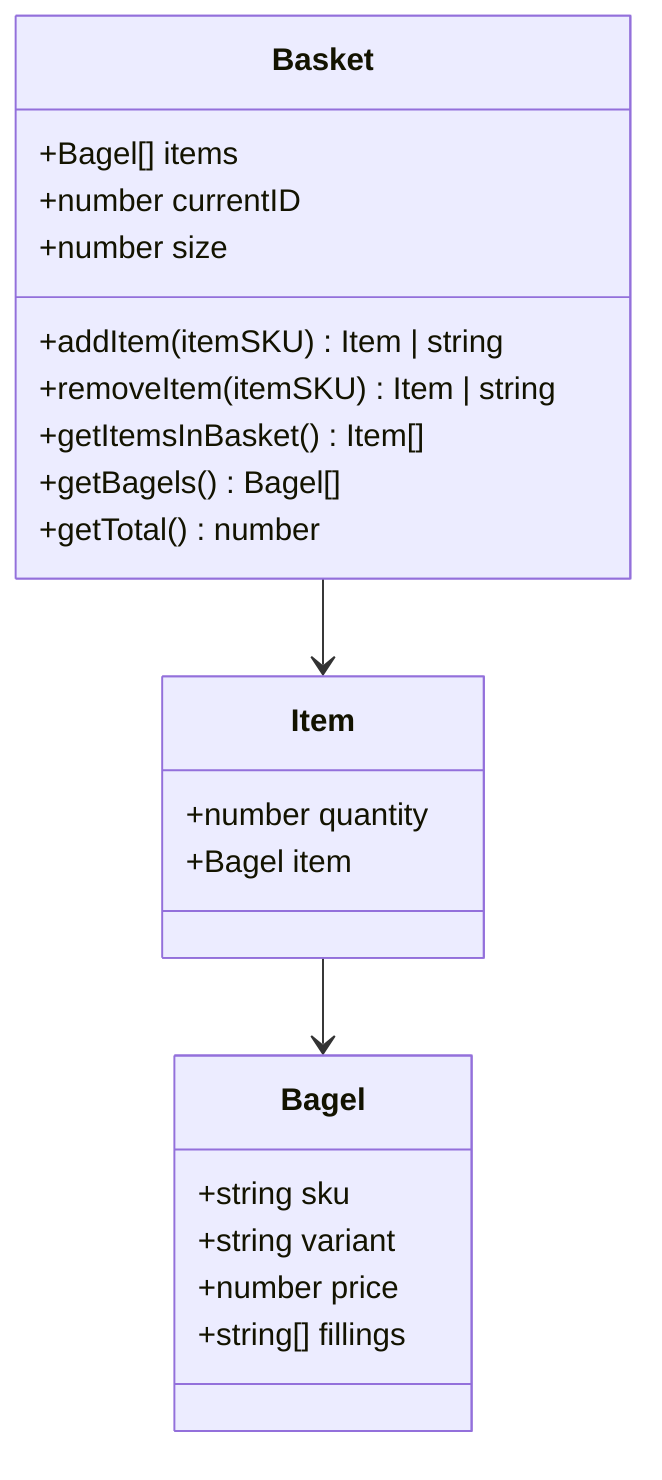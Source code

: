 classDiagram
    Basket --> Item
    Item --> Bagel
    class Bagel
    Bagel : +string sku
    Bagel : +string variant
    Bagel : +number price
    Bagel : +string[] fillings
    class Item
    Item : +number quantity
    Item : +Bagel item
    class Basket
    Basket : +Bagel[] items
    Basket : +number currentID
    Basket : +number size
    Basket : +addItem(itemSKU) Item | string
    Basket : +removeItem(itemSKU) Item | string
    Basket : +getItemsInBasket() Item[]
    Basket : +getBagels() Bagel[]
    Basket : +getTotal() number